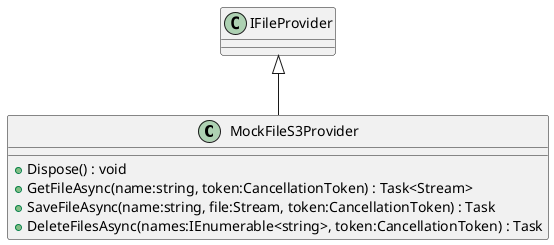 @startuml
class MockFileS3Provider {
    + Dispose() : void
    + GetFileAsync(name:string, token:CancellationToken) : Task<Stream>
    + SaveFileAsync(name:string, file:Stream, token:CancellationToken) : Task
    + DeleteFilesAsync(names:IEnumerable<string>, token:CancellationToken) : Task
}
IFileProvider <|-- MockFileS3Provider
@enduml
